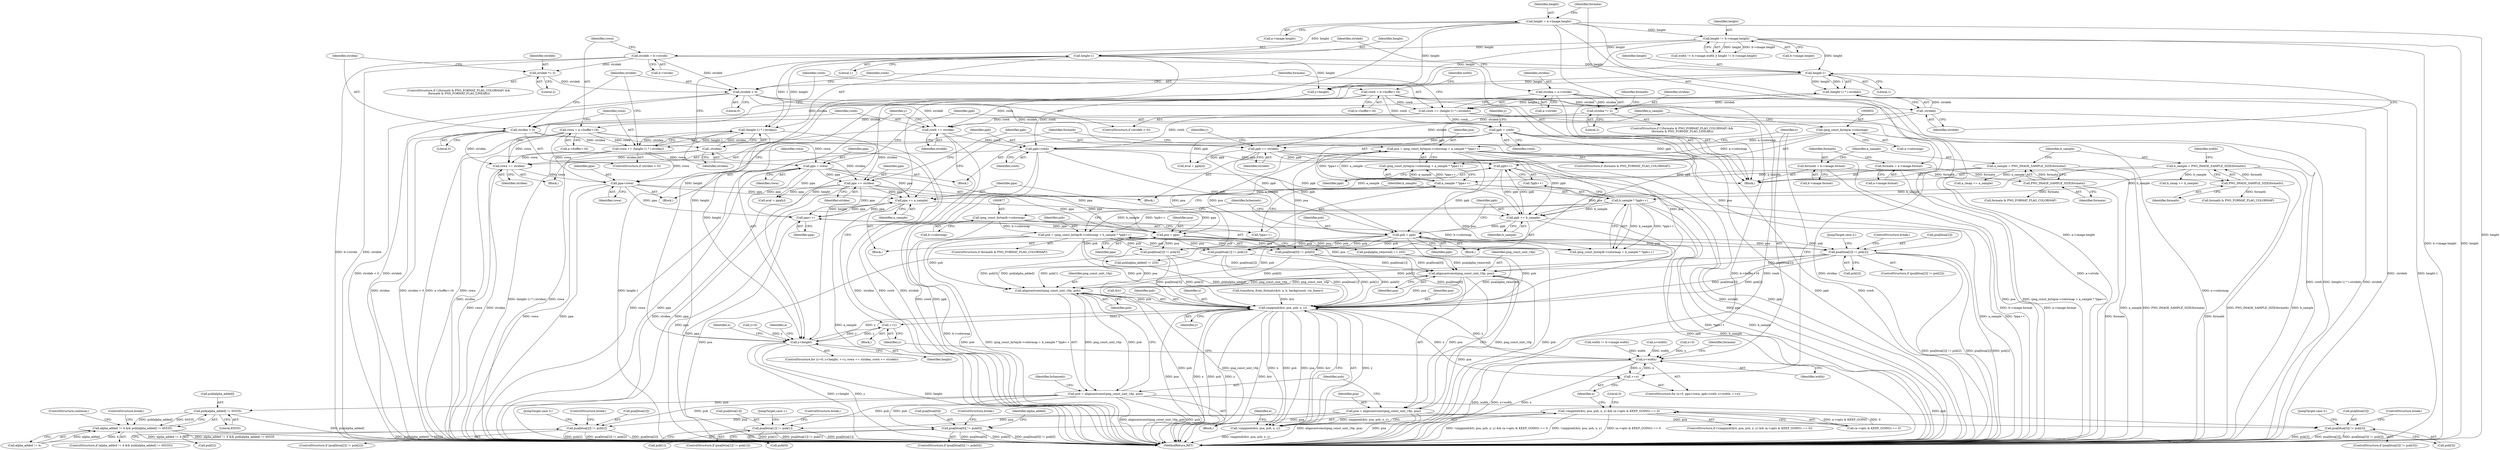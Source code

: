digraph "0_Android_9d4853418ab2f754c2b63e091c29c5529b8b86ca_27@array" {
"1001008" [label="(Call,psa[btoa[2]] != psb[2])"];
"1000848" [label="(Call,psa = (png_const_bytep)a->colormap + a_sample * *ppa++)"];
"1000851" [label="(Call,(png_const_bytep)a->colormap)"];
"1000856" [label="(Call,a_sample * *ppa++)"];
"1000206" [label="(Call,a_sample = PNG_IMAGE_SAMPLE_SIZE(formata))"];
"1000208" [label="(Call,PNG_IMAGE_SAMPLE_SIZE(formata))"];
"1000190" [label="(Call,formata = a->image.format)"];
"1000863" [label="(Call,psa = ppa)"];
"1000859" [label="(Call,ppa++)"];
"1000830" [label="(Call,ppa=rowa)"];
"1000158" [label="(Call,rowa = a->buffer+16)"];
"1000814" [label="(Call,rowa += stridea)"];
"1000279" [label="(Call,stridea < 0)"];
"1000263" [label="(Call,stridea *= 2)"];
"1000146" [label="(Call,stridea = a->stride)"];
"1000288" [label="(Call,-stridea)"];
"1000282" [label="(Call,rowa += (height-1) * (-stridea))"];
"1000284" [label="(Call,(height-1) * (-stridea))"];
"1000285" [label="(Call,height-1)"];
"1000230" [label="(Call,height != b->image.height)"];
"1000182" [label="(Call,height = a->image.height)"];
"1000866" [label="(Call,ppa += a_sample)"];
"1000349" [label="(Call,ppa += stridea)"];
"1000326" [label="(Call,ppa = rowa)"];
"1000873" [label="(Call,psb = (png_const_bytep)b->colormap + b_sample * *ppb++)"];
"1000876" [label="(Call,(png_const_bytep)b->colormap)"];
"1000881" [label="(Call,b_sample * *ppb++)"];
"1000211" [label="(Call,b_sample = PNG_IMAGE_SAMPLE_SIZE(formatb))"];
"1000213" [label="(Call,PNG_IMAGE_SAMPLE_SIZE(formatb))"];
"1000198" [label="(Call,formatb = b->image.format)"];
"1000888" [label="(Call,psb = ppb)"];
"1000833" [label="(Call,ppb=rowb)"];
"1000817" [label="(Call,rowb += strideb)"];
"1000291" [label="(Call,strideb < 0)"];
"1000152" [label="(Call,strideb = b->stride)"];
"1000275" [label="(Call,strideb *= 2)"];
"1000300" [label="(Call,-strideb)"];
"1000166" [label="(Call,rowb = b->buffer+16)"];
"1000294" [label="(Call,rowb += (height-1) * (-strideb))"];
"1000296" [label="(Call,(height-1) * (-strideb))"];
"1000297" [label="(Call,height-1)"];
"1000884" [label="(Call,ppb++)"];
"1000891" [label="(Call,ppb += b_sample)"];
"1000352" [label="(Call,ppb += strideb)"];
"1000329" [label="(Call,ppb = rowb)"];
"1000905" [label="(Call,aligncastconst(png_const_uint_16p, psa))"];
"1000903" [label="(Call,pua = aligncastconst(png_const_uint_16p, psa))"];
"1000919" [label="(Call,pua[btoa[3]] != pub[3])"];
"1000931" [label="(Call,pua[btoa[2]] != pub[2])"];
"1000943" [label="(Call,pua[btoa[1]] != pub[1])"];
"1000955" [label="(Call,pua[btoa[0]] != pub[0])"];
"1000911" [label="(Call,aligncastconst(png_const_uint_16p, psb))"];
"1000909" [label="(Call,pub = aligncastconst(png_const_uint_16p, psb))"];
"1000970" [label="(Call,pub[alpha_added] != 65535)"];
"1000966" [label="(Call,alpha_added != 4 && pub[alpha_added] != 65535)"];
"1001059" [label="(Call,cmppixel(&tr, psa, psb, x, y))"];
"1000811" [label="(Call,++y)"];
"1000807" [label="(Call,y<height)"];
"1000839" [label="(Call,++x)"];
"1000836" [label="(Call,x<width)"];
"1001058" [label="(Call,!cmppixel(&tr, psa, psb, x, y))"];
"1001057" [label="(Call,!cmppixel(&tr, psa, psb, x, y) && (a->opts & KEEP_GOING) == 0)"];
"1000283" [label="(Identifier,rowa)"];
"1000224" [label="(Identifier,width)"];
"1000910" [label="(Identifier,pub)"];
"1000890" [label="(Identifier,ppb)"];
"1000827" [label="(Identifier,x)"];
"1000275" [label="(Call,strideb *= 2)"];
"1001017" [label="(ControlStructure,break;)"];
"1000279" [label="(Call,stridea < 0)"];
"1001058" [label="(Call,!cmppixel(&tr, psa, psb, x, y))"];
"1000858" [label="(Call,*ppa++)"];
"1000277" [label="(Literal,2)"];
"1000967" [label="(Call,alpha_added != 4)"];
"1000810" [label="(Block,)"];
"1000888" [label="(Call,psb = ppb)"];
"1000881" [label="(Call,b_sample * *ppb++)"];
"1000264" [label="(Identifier,stridea)"];
"1000931" [label="(Call,pua[btoa[2]] != pub[2])"];
"1000166" [label="(Call,rowb = b->buffer+16)"];
"1000848" [label="(Call,psa = (png_const_bytep)a->colormap + a_sample * *ppa++)"];
"1000257" [label="(Call,formata & PNG_FORMAT_FLAG_COLORMAP)"];
"1000335" [label="(Identifier,y)"];
"1000970" [label="(Call,pub[alpha_added] != 65535)"];
"1000956" [label="(Call,pua[btoa[0]])"];
"1000804" [label="(Call,y=0)"];
"1000815" [label="(Identifier,rowa)"];
"1001057" [label="(Call,!cmppixel(&tr, psa, psb, x, y) && (a->opts & KEEP_GOING) == 0)"];
"1000183" [label="(Identifier,height)"];
"1001069" [label="(Identifier,a)"];
"1000875" [label="(Call,(png_const_bytep)b->colormap + b_sample * *ppb++)"];
"1000213" [label="(Call,PNG_IMAGE_SAMPLE_SIZE(formatb))"];
"1000301" [label="(Identifier,strideb)"];
"1000974" [label="(Literal,65535)"];
"1001008" [label="(Call,psa[btoa[2]] != psb[2])"];
"1000849" [label="(Identifier,psa)"];
"1000873" [label="(Call,psb = (png_const_bytep)b->colormap + b_sample * *ppb++)"];
"1000918" [label="(ControlStructure,if (pua[btoa[3]] != pub[3]))"];
"1001014" [label="(Call,psb[2])"];
"1000175" [label="(Identifier,width)"];
"1000298" [label="(Identifier,height)"];
"1000889" [label="(Identifier,psb)"];
"1001007" [label="(ControlStructure,if (psa[btoa[2]] != psb[2]))"];
"1000876" [label="(Call,(png_const_bytep)b->colormap)"];
"1000297" [label="(Call,height-1)"];
"1000952" [label="(ControlStructure,break;)"];
"1000961" [label="(Call,pub[0])"];
"1000869" [label="(ControlStructure,if (formatb & PNG_FORMAT_FLAG_COLORMAP))"];
"1000996" [label="(Call,psa[btoa[3]] != psb[3])"];
"1000308" [label="(Block,)"];
"1000901" [label="(Block,)"];
"1000836" [label="(Call,x<width)"];
"1000818" [label="(Identifier,rowb)"];
"1000824" [label="(ControlStructure,for (x=0, ppa=rowa, ppb=rowb; x<width; ++x))"];
"1000222" [label="(Call,width != b->image.width || height != b->image.height)"];
"1000270" [label="(Identifier,formatb)"];
"1000199" [label="(Identifier,formatb)"];
"1000819" [label="(Identifier,strideb)"];
"1000813" [label="(Block,)"];
"1001074" [label="(Literal,0)"];
"1000209" [label="(Identifier,formata)"];
"1000361" [label="(Call,x<width)"];
"1000834" [label="(Identifier,ppb)"];
"1000330" [label="(Identifier,ppb)"];
"1000299" [label="(Literal,1)"];
"1000857" [label="(Identifier,a_sample)"];
"1000878" [label="(Call,b->colormap)"];
"1000906" [label="(Identifier,png_const_uint_16p)"];
"1000893" [label="(Identifier,b_sample)"];
"1000265" [label="(Literal,2)"];
"1000329" [label="(Call,ppb = rowb)"];
"1000168" [label="(Call,b->buffer+16)"];
"1000885" [label="(Identifier,ppb)"];
"1000912" [label="(Identifier,png_const_uint_16p)"];
"1000816" [label="(Identifier,stridea)"];
"1000850" [label="(Call,(png_const_bytep)a->colormap + a_sample * *ppa++)"];
"1000859" [label="(Call,ppa++)"];
"1001066" [label="(Call,(a->opts & KEEP_GOING) == 0)"];
"1000832" [label="(Identifier,rowa)"];
"1000286" [label="(Identifier,height)"];
"1000152" [label="(Call,strideb = b->stride)"];
"1000811" [label="(Call,++y)"];
"1000884" [label="(Call,ppb++)"];
"1000829" [label="(Block,)"];
"1000212" [label="(Identifier,b_sample)"];
"1000230" [label="(Call,height != b->image.height)"];
"1000159" [label="(Identifier,rowa)"];
"1000191" [label="(Identifier,formata)"];
"1000198" [label="(Call,formatb = b->image.format)"];
"1000975" [label="(ControlStructure,break;)"];
"1000943" [label="(Call,pua[btoa[1]] != pub[1])"];
"1001060" [label="(Call,&tr)"];
"1001062" [label="(Identifier,psa)"];
"1000327" [label="(Identifier,ppa)"];
"1000930" [label="(ControlStructure,if (pua[btoa[2]] != pub[2]))"];
"1000909" [label="(Call,pub = aligncastconst(png_const_uint_16p, psb))"];
"1000826" [label="(Call,x=0)"];
"1000341" [label="(Call,y<height)"];
"1000144" [label="(Block,)"];
"1000954" [label="(ControlStructure,if (pua[btoa[0]] != pub[0]))"];
"1000964" [label="(ControlStructure,break;)"];
"1001009" [label="(Call,psa[btoa[2]])"];
"1000937" [label="(Call,pub[2])"];
"1000831" [label="(Identifier,ppa)"];
"1000920" [label="(Call,pua[btoa[3]])"];
"1000284" [label="(Call,(height-1) * (-stridea))"];
"1000326" [label="(Call,ppa = rowa)"];
"1000352" [label="(Call,ppb += strideb)"];
"1000282" [label="(Call,rowa += (height-1) * (-stridea))"];
"1000904" [label="(Identifier,pua)"];
"1000148" [label="(Call,a->stride)"];
"1000866" [label="(Call,ppa += a_sample)"];
"1000153" [label="(Identifier,strideb)"];
"1000883" [label="(Call,*ppb++)"];
"1000350" [label="(Identifier,ppa)"];
"1000287" [label="(Literal,1)"];
"1000300" [label="(Call,-strideb)"];
"1000232" [label="(Call,b->image.height)"];
"1000846" [label="(Identifier,formata)"];
"1001047" [label="(Call,psb[alpha_added] != 255)"];
"1000154" [label="(Call,b->stride)"];
"1000892" [label="(Identifier,ppb)"];
"1000444" [label="(Call,a_cmap += a_sample)"];
"1000907" [label="(Identifier,psa)"];
"1000865" [label="(Identifier,ppa)"];
"1000903" [label="(Call,pua = aligncastconst(png_const_uint_16p, psa))"];
"1000928" [label="(ControlStructure,break;)"];
"1000971" [label="(Call,pub[alpha_added])"];
"1000263" [label="(Call,stridea *= 2)"];
"1000835" [label="(Identifier,rowb)"];
"1000985" [label="(Call,psa[alpha_removed] == 255)"];
"1000190" [label="(Call,formata = a->image.format)"];
"1001063" [label="(Identifier,psb)"];
"1000803" [label="(ControlStructure,for (y=0; y<height; ++y, rowa += stridea, rowb += strideb))"];
"1000254" [label="(ControlStructure,if (!(formata & PNG_FORMAT_FLAG_COLORMAP) &&\n (formata & PNG_FORMAT_FLAG_LINEAR)))"];
"1000864" [label="(Identifier,psa)"];
"1000919" [label="(Call,pua[btoa[3]] != pub[3])"];
"1000285" [label="(Call,height-1)"];
"1000856" [label="(Call,a_sample * *ppa++)"];
"1000291" [label="(Call,strideb < 0)"];
"1000891" [label="(Call,ppb += b_sample)"];
"1000200" [label="(Call,b->image.format)"];
"1000968" [label="(Identifier,alpha_added)"];
"1000860" [label="(Identifier,ppa)"];
"1000184" [label="(Call,a->image.height)"];
"1000887" [label="(Block,)"];
"1000966" [label="(Call,alpha_added != 4 && pub[alpha_added] != 65535)"];
"1000342" [label="(Identifier,y)"];
"1000809" [label="(Identifier,height)"];
"1000942" [label="(ControlStructure,if (pua[btoa[1]] != pub[1]))"];
"1000447" [label="(Call,b_cmap += b_sample)"];
"1000292" [label="(Identifier,strideb)"];
"1000269" [label="(Call,formatb & PNG_FORMAT_FLAG_COLORMAP)"];
"1000266" [label="(ControlStructure,if (!(formatb & PNG_FORMAT_FLAG_COLORMAP) &&\n (formatb & PNG_FORMAT_FLAG_LINEAR)))"];
"1000211" [label="(Call,b_sample = PNG_IMAGE_SAMPLE_SIZE(formatb))"];
"1000882" [label="(Identifier,b_sample)"];
"1000814" [label="(Call,rowa += stridea)"];
"1000844" [label="(ControlStructure,if (formata & PNG_FORMAT_FLAG_COLORMAP))"];
"1000949" [label="(Call,pub[1])"];
"1000374" [label="(Call,aval = ppa[x])"];
"1000830" [label="(Call,ppa=rowa)"];
"1000837" [label="(Identifier,x)"];
"1000867" [label="(Identifier,ppa)"];
"1000808" [label="(Identifier,y)"];
"1000146" [label="(Call,stridea = a->stride)"];
"1000351" [label="(Identifier,stridea)"];
"1000290" [label="(ControlStructure,if (strideb < 0))"];
"1000817" [label="(Call,rowb += strideb)"];
"1000158" [label="(Call,rowa = a->buffer+16)"];
"1000976" [label="(ControlStructure,continue;)"];
"1000349" [label="(Call,ppa += stridea)"];
"1000293" [label="(Literal,0)"];
"1000223" [label="(Call,width != b->image.width)"];
"1000304" [label="(Identifier,formata)"];
"1001128" [label="(MethodReturn,RET)"];
"1000853" [label="(Call,a->colormap)"];
"1000833" [label="(Call,ppb=rowb)"];
"1000147" [label="(Identifier,stridea)"];
"1000940" [label="(ControlStructure,break;)"];
"1001078" [label="(Identifier,a)"];
"1000874" [label="(Identifier,psb)"];
"1001056" [label="(ControlStructure,if (!cmppixel(&tr, psa, psb, x, y) && (a->opts & KEEP_GOING) == 0))"];
"1000207" [label="(Identifier,a_sample)"];
"1000276" [label="(Identifier,strideb)"];
"1000294" [label="(Call,rowb += (height-1) * (-strideb))"];
"1000288" [label="(Call,-stridea)"];
"1000192" [label="(Call,a->image.format)"];
"1000289" [label="(Identifier,stridea)"];
"1000280" [label="(Identifier,stridea)"];
"1000348" [label="(Block,)"];
"1000932" [label="(Call,pua[btoa[2]])"];
"1001064" [label="(Identifier,x)"];
"1000863" [label="(Call,psa = ppa)"];
"1000368" [label="(Call,bval = ppb[x])"];
"1000925" [label="(Call,pub[3])"];
"1000295" [label="(Identifier,rowb)"];
"1000905" [label="(Call,aligncastconst(png_const_uint_16p, psa))"];
"1000296" [label="(Call,(height-1) * (-strideb))"];
"1000941" [label="(JumpTarget,case 2:)"];
"1000840" [label="(Identifier,x)"];
"1000807" [label="(Call,y<height)"];
"1000929" [label="(JumpTarget,case 3:)"];
"1000247" [label="(Call,transform_from_formats(&tr, a, b, background, via_linear))"];
"1000354" [label="(Identifier,strideb)"];
"1000851" [label="(Call,(png_const_bytep)a->colormap)"];
"1000862" [label="(Block,)"];
"1000182" [label="(Call,height = a->image.height)"];
"1000911" [label="(Call,aligncastconst(png_const_uint_16p, psb))"];
"1000839" [label="(Call,++x)"];
"1000868" [label="(Identifier,a_sample)"];
"1000871" [label="(Identifier,formatb)"];
"1000214" [label="(Identifier,formatb)"];
"1001065" [label="(Identifier,y)"];
"1001018" [label="(JumpTarget,case 2:)"];
"1001059" [label="(Call,cmppixel(&tr, psa, psb, x, y))"];
"1000281" [label="(Literal,0)"];
"1000955" [label="(Call,pua[btoa[0]] != pub[0])"];
"1000944" [label="(Call,pua[btoa[1]])"];
"1000328" [label="(Identifier,rowa)"];
"1000812" [label="(Identifier,y)"];
"1000231" [label="(Identifier,height)"];
"1000915" [label="(Identifier,bchannels)"];
"1000206" [label="(Call,a_sample = PNG_IMAGE_SAMPLE_SIZE(formata))"];
"1000331" [label="(Identifier,rowb)"];
"1001020" [label="(Call,psa[btoa[1]] != psb[1])"];
"1000913" [label="(Identifier,psb)"];
"1000965" [label="(ControlStructure,if (alpha_added != 4 && pub[alpha_added] != 65535))"];
"1000208" [label="(Call,PNG_IMAGE_SAMPLE_SIZE(formata))"];
"1000838" [label="(Identifier,width)"];
"1000278" [label="(ControlStructure,if (stridea < 0))"];
"1000160" [label="(Call,a->buffer+16)"];
"1000353" [label="(Identifier,ppb)"];
"1001032" [label="(Call,psa[btoa[0]] != psb[0])"];
"1000167" [label="(Identifier,rowb)"];
"1000895" [label="(Identifier,bchannels)"];
"1000953" [label="(JumpTarget,case 1:)"];
"1001008" -> "1001007"  [label="AST: "];
"1001008" -> "1001014"  [label="CFG: "];
"1001009" -> "1001008"  [label="AST: "];
"1001014" -> "1001008"  [label="AST: "];
"1001017" -> "1001008"  [label="CFG: "];
"1001018" -> "1001008"  [label="CFG: "];
"1001008" -> "1001128"  [label="DDG: psa[btoa[2]] != psb[2]"];
"1001008" -> "1001128"  [label="DDG: psa[btoa[2]]"];
"1001008" -> "1001128"  [label="DDG: psb[2]"];
"1001008" -> "1000905"  [label="DDG: psa[btoa[2]]"];
"1001008" -> "1000911"  [label="DDG: psb[2]"];
"1000848" -> "1001008"  [label="DDG: psa"];
"1000863" -> "1001008"  [label="DDG: psa"];
"1000873" -> "1001008"  [label="DDG: psb"];
"1000888" -> "1001008"  [label="DDG: psb"];
"1001008" -> "1001059"  [label="DDG: psa[btoa[2]]"];
"1001008" -> "1001059"  [label="DDG: psb[2]"];
"1000848" -> "1000844"  [label="AST: "];
"1000848" -> "1000850"  [label="CFG: "];
"1000849" -> "1000848"  [label="AST: "];
"1000850" -> "1000848"  [label="AST: "];
"1000871" -> "1000848"  [label="CFG: "];
"1000848" -> "1001128"  [label="DDG: psa"];
"1000848" -> "1001128"  [label="DDG: (png_const_bytep)a->colormap + a_sample * *ppa++"];
"1000851" -> "1000848"  [label="DDG: a->colormap"];
"1000856" -> "1000848"  [label="DDG: a_sample"];
"1000856" -> "1000848"  [label="DDG: *ppa++"];
"1000848" -> "1000905"  [label="DDG: psa"];
"1000848" -> "1000985"  [label="DDG: psa"];
"1000848" -> "1000996"  [label="DDG: psa"];
"1000848" -> "1001020"  [label="DDG: psa"];
"1000848" -> "1001032"  [label="DDG: psa"];
"1000848" -> "1001059"  [label="DDG: psa"];
"1000851" -> "1000850"  [label="AST: "];
"1000851" -> "1000853"  [label="CFG: "];
"1000852" -> "1000851"  [label="AST: "];
"1000853" -> "1000851"  [label="AST: "];
"1000857" -> "1000851"  [label="CFG: "];
"1000851" -> "1001128"  [label="DDG: a->colormap"];
"1000851" -> "1000850"  [label="DDG: a->colormap"];
"1000856" -> "1000850"  [label="AST: "];
"1000856" -> "1000858"  [label="CFG: "];
"1000857" -> "1000856"  [label="AST: "];
"1000858" -> "1000856"  [label="AST: "];
"1000850" -> "1000856"  [label="CFG: "];
"1000856" -> "1001128"  [label="DDG: *ppa++"];
"1000856" -> "1001128"  [label="DDG: a_sample"];
"1000856" -> "1000850"  [label="DDG: a_sample"];
"1000856" -> "1000850"  [label="DDG: *ppa++"];
"1000206" -> "1000856"  [label="DDG: a_sample"];
"1000856" -> "1000866"  [label="DDG: a_sample"];
"1000206" -> "1000144"  [label="AST: "];
"1000206" -> "1000208"  [label="CFG: "];
"1000207" -> "1000206"  [label="AST: "];
"1000208" -> "1000206"  [label="AST: "];
"1000212" -> "1000206"  [label="CFG: "];
"1000206" -> "1001128"  [label="DDG: PNG_IMAGE_SAMPLE_SIZE(formata)"];
"1000206" -> "1001128"  [label="DDG: a_sample"];
"1000208" -> "1000206"  [label="DDG: formata"];
"1000206" -> "1000444"  [label="DDG: a_sample"];
"1000206" -> "1000866"  [label="DDG: a_sample"];
"1000208" -> "1000209"  [label="CFG: "];
"1000209" -> "1000208"  [label="AST: "];
"1000208" -> "1001128"  [label="DDG: formata"];
"1000190" -> "1000208"  [label="DDG: formata"];
"1000208" -> "1000257"  [label="DDG: formata"];
"1000190" -> "1000144"  [label="AST: "];
"1000190" -> "1000192"  [label="CFG: "];
"1000191" -> "1000190"  [label="AST: "];
"1000192" -> "1000190"  [label="AST: "];
"1000199" -> "1000190"  [label="CFG: "];
"1000190" -> "1001128"  [label="DDG: a->image.format"];
"1000863" -> "1000862"  [label="AST: "];
"1000863" -> "1000865"  [label="CFG: "];
"1000864" -> "1000863"  [label="AST: "];
"1000865" -> "1000863"  [label="AST: "];
"1000867" -> "1000863"  [label="CFG: "];
"1000863" -> "1001128"  [label="DDG: psa"];
"1000859" -> "1000863"  [label="DDG: ppa"];
"1000830" -> "1000863"  [label="DDG: ppa"];
"1000866" -> "1000863"  [label="DDG: ppa"];
"1000349" -> "1000863"  [label="DDG: ppa"];
"1000326" -> "1000863"  [label="DDG: ppa"];
"1000863" -> "1000905"  [label="DDG: psa"];
"1000863" -> "1000985"  [label="DDG: psa"];
"1000863" -> "1000996"  [label="DDG: psa"];
"1000863" -> "1001020"  [label="DDG: psa"];
"1000863" -> "1001032"  [label="DDG: psa"];
"1000863" -> "1001059"  [label="DDG: psa"];
"1000859" -> "1000858"  [label="AST: "];
"1000859" -> "1000860"  [label="CFG: "];
"1000860" -> "1000859"  [label="AST: "];
"1000858" -> "1000859"  [label="CFG: "];
"1000859" -> "1001128"  [label="DDG: ppa"];
"1000830" -> "1000859"  [label="DDG: ppa"];
"1000866" -> "1000859"  [label="DDG: ppa"];
"1000349" -> "1000859"  [label="DDG: ppa"];
"1000326" -> "1000859"  [label="DDG: ppa"];
"1000859" -> "1000866"  [label="DDG: ppa"];
"1000830" -> "1000829"  [label="AST: "];
"1000830" -> "1000832"  [label="CFG: "];
"1000831" -> "1000830"  [label="AST: "];
"1000832" -> "1000830"  [label="AST: "];
"1000834" -> "1000830"  [label="CFG: "];
"1000830" -> "1001128"  [label="DDG: rowa"];
"1000830" -> "1001128"  [label="DDG: ppa"];
"1000158" -> "1000830"  [label="DDG: rowa"];
"1000814" -> "1000830"  [label="DDG: rowa"];
"1000282" -> "1000830"  [label="DDG: rowa"];
"1000830" -> "1000866"  [label="DDG: ppa"];
"1000158" -> "1000144"  [label="AST: "];
"1000158" -> "1000160"  [label="CFG: "];
"1000159" -> "1000158"  [label="AST: "];
"1000160" -> "1000158"  [label="AST: "];
"1000167" -> "1000158"  [label="CFG: "];
"1000158" -> "1001128"  [label="DDG: rowa"];
"1000158" -> "1001128"  [label="DDG: a->buffer+16"];
"1000158" -> "1000282"  [label="DDG: rowa"];
"1000158" -> "1000326"  [label="DDG: rowa"];
"1000158" -> "1000814"  [label="DDG: rowa"];
"1000814" -> "1000813"  [label="AST: "];
"1000814" -> "1000816"  [label="CFG: "];
"1000815" -> "1000814"  [label="AST: "];
"1000816" -> "1000814"  [label="AST: "];
"1000818" -> "1000814"  [label="CFG: "];
"1000814" -> "1001128"  [label="DDG: stridea"];
"1000814" -> "1001128"  [label="DDG: rowa"];
"1000279" -> "1000814"  [label="DDG: stridea"];
"1000288" -> "1000814"  [label="DDG: stridea"];
"1000282" -> "1000814"  [label="DDG: rowa"];
"1000279" -> "1000278"  [label="AST: "];
"1000279" -> "1000281"  [label="CFG: "];
"1000280" -> "1000279"  [label="AST: "];
"1000281" -> "1000279"  [label="AST: "];
"1000283" -> "1000279"  [label="CFG: "];
"1000292" -> "1000279"  [label="CFG: "];
"1000279" -> "1001128"  [label="DDG: stridea"];
"1000279" -> "1001128"  [label="DDG: stridea < 0"];
"1000263" -> "1000279"  [label="DDG: stridea"];
"1000146" -> "1000279"  [label="DDG: stridea"];
"1000279" -> "1000288"  [label="DDG: stridea"];
"1000279" -> "1000349"  [label="DDG: stridea"];
"1000263" -> "1000254"  [label="AST: "];
"1000263" -> "1000265"  [label="CFG: "];
"1000264" -> "1000263"  [label="AST: "];
"1000265" -> "1000263"  [label="AST: "];
"1000270" -> "1000263"  [label="CFG: "];
"1000146" -> "1000263"  [label="DDG: stridea"];
"1000146" -> "1000144"  [label="AST: "];
"1000146" -> "1000148"  [label="CFG: "];
"1000147" -> "1000146"  [label="AST: "];
"1000148" -> "1000146"  [label="AST: "];
"1000153" -> "1000146"  [label="CFG: "];
"1000146" -> "1001128"  [label="DDG: a->stride"];
"1000146" -> "1001128"  [label="DDG: stridea"];
"1000288" -> "1000284"  [label="AST: "];
"1000288" -> "1000289"  [label="CFG: "];
"1000289" -> "1000288"  [label="AST: "];
"1000284" -> "1000288"  [label="CFG: "];
"1000288" -> "1001128"  [label="DDG: stridea"];
"1000288" -> "1000284"  [label="DDG: stridea"];
"1000288" -> "1000349"  [label="DDG: stridea"];
"1000282" -> "1000278"  [label="AST: "];
"1000282" -> "1000284"  [label="CFG: "];
"1000283" -> "1000282"  [label="AST: "];
"1000284" -> "1000282"  [label="AST: "];
"1000292" -> "1000282"  [label="CFG: "];
"1000282" -> "1001128"  [label="DDG: (height-1) * (-stridea)"];
"1000282" -> "1001128"  [label="DDG: rowa"];
"1000284" -> "1000282"  [label="DDG: height-1"];
"1000284" -> "1000282"  [label="DDG: -stridea"];
"1000282" -> "1000326"  [label="DDG: rowa"];
"1000285" -> "1000284"  [label="AST: "];
"1000284" -> "1001128"  [label="DDG: height-1"];
"1000284" -> "1001128"  [label="DDG: -stridea"];
"1000285" -> "1000284"  [label="DDG: height"];
"1000285" -> "1000284"  [label="DDG: 1"];
"1000285" -> "1000287"  [label="CFG: "];
"1000286" -> "1000285"  [label="AST: "];
"1000287" -> "1000285"  [label="AST: "];
"1000289" -> "1000285"  [label="CFG: "];
"1000230" -> "1000285"  [label="DDG: height"];
"1000182" -> "1000285"  [label="DDG: height"];
"1000285" -> "1000297"  [label="DDG: height"];
"1000285" -> "1000341"  [label="DDG: height"];
"1000285" -> "1000807"  [label="DDG: height"];
"1000230" -> "1000222"  [label="AST: "];
"1000230" -> "1000232"  [label="CFG: "];
"1000231" -> "1000230"  [label="AST: "];
"1000232" -> "1000230"  [label="AST: "];
"1000222" -> "1000230"  [label="CFG: "];
"1000230" -> "1001128"  [label="DDG: height"];
"1000230" -> "1001128"  [label="DDG: b->image.height"];
"1000230" -> "1000222"  [label="DDG: height"];
"1000230" -> "1000222"  [label="DDG: b->image.height"];
"1000182" -> "1000230"  [label="DDG: height"];
"1000230" -> "1000297"  [label="DDG: height"];
"1000230" -> "1000341"  [label="DDG: height"];
"1000230" -> "1000807"  [label="DDG: height"];
"1000182" -> "1000144"  [label="AST: "];
"1000182" -> "1000184"  [label="CFG: "];
"1000183" -> "1000182"  [label="AST: "];
"1000184" -> "1000182"  [label="AST: "];
"1000191" -> "1000182"  [label="CFG: "];
"1000182" -> "1001128"  [label="DDG: a->image.height"];
"1000182" -> "1001128"  [label="DDG: height"];
"1000182" -> "1000297"  [label="DDG: height"];
"1000182" -> "1000341"  [label="DDG: height"];
"1000182" -> "1000807"  [label="DDG: height"];
"1000866" -> "1000862"  [label="AST: "];
"1000866" -> "1000868"  [label="CFG: "];
"1000867" -> "1000866"  [label="AST: "];
"1000868" -> "1000866"  [label="AST: "];
"1000871" -> "1000866"  [label="CFG: "];
"1000866" -> "1001128"  [label="DDG: ppa"];
"1000866" -> "1001128"  [label="DDG: a_sample"];
"1000349" -> "1000866"  [label="DDG: ppa"];
"1000326" -> "1000866"  [label="DDG: ppa"];
"1000349" -> "1000348"  [label="AST: "];
"1000349" -> "1000351"  [label="CFG: "];
"1000350" -> "1000349"  [label="AST: "];
"1000351" -> "1000349"  [label="AST: "];
"1000353" -> "1000349"  [label="CFG: "];
"1000349" -> "1001128"  [label="DDG: stridea"];
"1000349" -> "1001128"  [label="DDG: ppa"];
"1000326" -> "1000349"  [label="DDG: ppa"];
"1000349" -> "1000374"  [label="DDG: ppa"];
"1000326" -> "1000308"  [label="AST: "];
"1000326" -> "1000328"  [label="CFG: "];
"1000327" -> "1000326"  [label="AST: "];
"1000328" -> "1000326"  [label="AST: "];
"1000330" -> "1000326"  [label="CFG: "];
"1000326" -> "1001128"  [label="DDG: rowa"];
"1000326" -> "1001128"  [label="DDG: ppa"];
"1000326" -> "1000374"  [label="DDG: ppa"];
"1000873" -> "1000869"  [label="AST: "];
"1000873" -> "1000875"  [label="CFG: "];
"1000874" -> "1000873"  [label="AST: "];
"1000875" -> "1000873"  [label="AST: "];
"1000895" -> "1000873"  [label="CFG: "];
"1000873" -> "1001128"  [label="DDG: psb"];
"1000873" -> "1001128"  [label="DDG: (png_const_bytep)b->colormap + b_sample * *ppb++"];
"1000876" -> "1000873"  [label="DDG: b->colormap"];
"1000881" -> "1000873"  [label="DDG: b_sample"];
"1000881" -> "1000873"  [label="DDG: *ppb++"];
"1000873" -> "1000911"  [label="DDG: psb"];
"1000873" -> "1000996"  [label="DDG: psb"];
"1000873" -> "1001020"  [label="DDG: psb"];
"1000873" -> "1001032"  [label="DDG: psb"];
"1000873" -> "1001047"  [label="DDG: psb"];
"1000873" -> "1001059"  [label="DDG: psb"];
"1000876" -> "1000875"  [label="AST: "];
"1000876" -> "1000878"  [label="CFG: "];
"1000877" -> "1000876"  [label="AST: "];
"1000878" -> "1000876"  [label="AST: "];
"1000882" -> "1000876"  [label="CFG: "];
"1000876" -> "1001128"  [label="DDG: b->colormap"];
"1000876" -> "1000875"  [label="DDG: b->colormap"];
"1000881" -> "1000875"  [label="AST: "];
"1000881" -> "1000883"  [label="CFG: "];
"1000882" -> "1000881"  [label="AST: "];
"1000883" -> "1000881"  [label="AST: "];
"1000875" -> "1000881"  [label="CFG: "];
"1000881" -> "1001128"  [label="DDG: *ppb++"];
"1000881" -> "1001128"  [label="DDG: b_sample"];
"1000881" -> "1000875"  [label="DDG: b_sample"];
"1000881" -> "1000875"  [label="DDG: *ppb++"];
"1000211" -> "1000881"  [label="DDG: b_sample"];
"1000881" -> "1000891"  [label="DDG: b_sample"];
"1000211" -> "1000144"  [label="AST: "];
"1000211" -> "1000213"  [label="CFG: "];
"1000212" -> "1000211"  [label="AST: "];
"1000213" -> "1000211"  [label="AST: "];
"1000224" -> "1000211"  [label="CFG: "];
"1000211" -> "1001128"  [label="DDG: b_sample"];
"1000211" -> "1001128"  [label="DDG: PNG_IMAGE_SAMPLE_SIZE(formatb)"];
"1000213" -> "1000211"  [label="DDG: formatb"];
"1000211" -> "1000447"  [label="DDG: b_sample"];
"1000211" -> "1000891"  [label="DDG: b_sample"];
"1000213" -> "1000214"  [label="CFG: "];
"1000214" -> "1000213"  [label="AST: "];
"1000213" -> "1001128"  [label="DDG: formatb"];
"1000198" -> "1000213"  [label="DDG: formatb"];
"1000213" -> "1000269"  [label="DDG: formatb"];
"1000198" -> "1000144"  [label="AST: "];
"1000198" -> "1000200"  [label="CFG: "];
"1000199" -> "1000198"  [label="AST: "];
"1000200" -> "1000198"  [label="AST: "];
"1000207" -> "1000198"  [label="CFG: "];
"1000198" -> "1001128"  [label="DDG: b->image.format"];
"1000888" -> "1000887"  [label="AST: "];
"1000888" -> "1000890"  [label="CFG: "];
"1000889" -> "1000888"  [label="AST: "];
"1000890" -> "1000888"  [label="AST: "];
"1000892" -> "1000888"  [label="CFG: "];
"1000888" -> "1001128"  [label="DDG: psb"];
"1000833" -> "1000888"  [label="DDG: ppb"];
"1000884" -> "1000888"  [label="DDG: ppb"];
"1000891" -> "1000888"  [label="DDG: ppb"];
"1000352" -> "1000888"  [label="DDG: ppb"];
"1000329" -> "1000888"  [label="DDG: ppb"];
"1000888" -> "1000911"  [label="DDG: psb"];
"1000888" -> "1000996"  [label="DDG: psb"];
"1000888" -> "1001020"  [label="DDG: psb"];
"1000888" -> "1001032"  [label="DDG: psb"];
"1000888" -> "1001047"  [label="DDG: psb"];
"1000888" -> "1001059"  [label="DDG: psb"];
"1000833" -> "1000829"  [label="AST: "];
"1000833" -> "1000835"  [label="CFG: "];
"1000834" -> "1000833"  [label="AST: "];
"1000835" -> "1000833"  [label="AST: "];
"1000837" -> "1000833"  [label="CFG: "];
"1000833" -> "1001128"  [label="DDG: ppb"];
"1000833" -> "1001128"  [label="DDG: rowb"];
"1000817" -> "1000833"  [label="DDG: rowb"];
"1000166" -> "1000833"  [label="DDG: rowb"];
"1000294" -> "1000833"  [label="DDG: rowb"];
"1000833" -> "1000884"  [label="DDG: ppb"];
"1000833" -> "1000891"  [label="DDG: ppb"];
"1000817" -> "1000813"  [label="AST: "];
"1000817" -> "1000819"  [label="CFG: "];
"1000818" -> "1000817"  [label="AST: "];
"1000819" -> "1000817"  [label="AST: "];
"1000808" -> "1000817"  [label="CFG: "];
"1000817" -> "1001128"  [label="DDG: rowb"];
"1000817" -> "1001128"  [label="DDG: strideb"];
"1000291" -> "1000817"  [label="DDG: strideb"];
"1000300" -> "1000817"  [label="DDG: strideb"];
"1000166" -> "1000817"  [label="DDG: rowb"];
"1000294" -> "1000817"  [label="DDG: rowb"];
"1000291" -> "1000290"  [label="AST: "];
"1000291" -> "1000293"  [label="CFG: "];
"1000292" -> "1000291"  [label="AST: "];
"1000293" -> "1000291"  [label="AST: "];
"1000295" -> "1000291"  [label="CFG: "];
"1000304" -> "1000291"  [label="CFG: "];
"1000291" -> "1001128"  [label="DDG: strideb < 0"];
"1000291" -> "1001128"  [label="DDG: strideb"];
"1000152" -> "1000291"  [label="DDG: strideb"];
"1000275" -> "1000291"  [label="DDG: strideb"];
"1000291" -> "1000300"  [label="DDG: strideb"];
"1000291" -> "1000352"  [label="DDG: strideb"];
"1000152" -> "1000144"  [label="AST: "];
"1000152" -> "1000154"  [label="CFG: "];
"1000153" -> "1000152"  [label="AST: "];
"1000154" -> "1000152"  [label="AST: "];
"1000159" -> "1000152"  [label="CFG: "];
"1000152" -> "1001128"  [label="DDG: strideb"];
"1000152" -> "1001128"  [label="DDG: b->stride"];
"1000152" -> "1000275"  [label="DDG: strideb"];
"1000275" -> "1000266"  [label="AST: "];
"1000275" -> "1000277"  [label="CFG: "];
"1000276" -> "1000275"  [label="AST: "];
"1000277" -> "1000275"  [label="AST: "];
"1000280" -> "1000275"  [label="CFG: "];
"1000300" -> "1000296"  [label="AST: "];
"1000300" -> "1000301"  [label="CFG: "];
"1000301" -> "1000300"  [label="AST: "];
"1000296" -> "1000300"  [label="CFG: "];
"1000300" -> "1001128"  [label="DDG: strideb"];
"1000300" -> "1000296"  [label="DDG: strideb"];
"1000300" -> "1000352"  [label="DDG: strideb"];
"1000166" -> "1000144"  [label="AST: "];
"1000166" -> "1000168"  [label="CFG: "];
"1000167" -> "1000166"  [label="AST: "];
"1000168" -> "1000166"  [label="AST: "];
"1000175" -> "1000166"  [label="CFG: "];
"1000166" -> "1001128"  [label="DDG: b->buffer+16"];
"1000166" -> "1001128"  [label="DDG: rowb"];
"1000166" -> "1000294"  [label="DDG: rowb"];
"1000166" -> "1000329"  [label="DDG: rowb"];
"1000294" -> "1000290"  [label="AST: "];
"1000294" -> "1000296"  [label="CFG: "];
"1000295" -> "1000294"  [label="AST: "];
"1000296" -> "1000294"  [label="AST: "];
"1000304" -> "1000294"  [label="CFG: "];
"1000294" -> "1001128"  [label="DDG: (height-1) * (-strideb)"];
"1000294" -> "1001128"  [label="DDG: rowb"];
"1000296" -> "1000294"  [label="DDG: height-1"];
"1000296" -> "1000294"  [label="DDG: -strideb"];
"1000294" -> "1000329"  [label="DDG: rowb"];
"1000297" -> "1000296"  [label="AST: "];
"1000296" -> "1001128"  [label="DDG: -strideb"];
"1000296" -> "1001128"  [label="DDG: height-1"];
"1000297" -> "1000296"  [label="DDG: height"];
"1000297" -> "1000296"  [label="DDG: 1"];
"1000297" -> "1000299"  [label="CFG: "];
"1000298" -> "1000297"  [label="AST: "];
"1000299" -> "1000297"  [label="AST: "];
"1000301" -> "1000297"  [label="CFG: "];
"1000297" -> "1000341"  [label="DDG: height"];
"1000297" -> "1000807"  [label="DDG: height"];
"1000884" -> "1000883"  [label="AST: "];
"1000884" -> "1000885"  [label="CFG: "];
"1000885" -> "1000884"  [label="AST: "];
"1000883" -> "1000884"  [label="CFG: "];
"1000884" -> "1001128"  [label="DDG: ppb"];
"1000891" -> "1000884"  [label="DDG: ppb"];
"1000352" -> "1000884"  [label="DDG: ppb"];
"1000329" -> "1000884"  [label="DDG: ppb"];
"1000884" -> "1000891"  [label="DDG: ppb"];
"1000891" -> "1000887"  [label="AST: "];
"1000891" -> "1000893"  [label="CFG: "];
"1000892" -> "1000891"  [label="AST: "];
"1000893" -> "1000891"  [label="AST: "];
"1000895" -> "1000891"  [label="CFG: "];
"1000891" -> "1001128"  [label="DDG: b_sample"];
"1000891" -> "1001128"  [label="DDG: ppb"];
"1000352" -> "1000891"  [label="DDG: ppb"];
"1000329" -> "1000891"  [label="DDG: ppb"];
"1000352" -> "1000348"  [label="AST: "];
"1000352" -> "1000354"  [label="CFG: "];
"1000353" -> "1000352"  [label="AST: "];
"1000354" -> "1000352"  [label="AST: "];
"1000342" -> "1000352"  [label="CFG: "];
"1000352" -> "1001128"  [label="DDG: ppb"];
"1000352" -> "1001128"  [label="DDG: strideb"];
"1000329" -> "1000352"  [label="DDG: ppb"];
"1000352" -> "1000368"  [label="DDG: ppb"];
"1000329" -> "1000308"  [label="AST: "];
"1000329" -> "1000331"  [label="CFG: "];
"1000330" -> "1000329"  [label="AST: "];
"1000331" -> "1000329"  [label="AST: "];
"1000335" -> "1000329"  [label="CFG: "];
"1000329" -> "1001128"  [label="DDG: rowb"];
"1000329" -> "1001128"  [label="DDG: ppb"];
"1000329" -> "1000368"  [label="DDG: ppb"];
"1000905" -> "1000903"  [label="AST: "];
"1000905" -> "1000907"  [label="CFG: "];
"1000906" -> "1000905"  [label="AST: "];
"1000907" -> "1000905"  [label="AST: "];
"1000903" -> "1000905"  [label="CFG: "];
"1000905" -> "1001128"  [label="DDG: psa"];
"1000905" -> "1000903"  [label="DDG: png_const_uint_16p"];
"1000905" -> "1000903"  [label="DDG: psa"];
"1000911" -> "1000905"  [label="DDG: png_const_uint_16p"];
"1001020" -> "1000905"  [label="DDG: psa[btoa[1]]"];
"1001032" -> "1000905"  [label="DDG: psa[btoa[0]]"];
"1000985" -> "1000905"  [label="DDG: psa[alpha_removed]"];
"1000996" -> "1000905"  [label="DDG: psa[btoa[3]]"];
"1000905" -> "1000911"  [label="DDG: png_const_uint_16p"];
"1000905" -> "1001059"  [label="DDG: psa"];
"1000903" -> "1000901"  [label="AST: "];
"1000904" -> "1000903"  [label="AST: "];
"1000910" -> "1000903"  [label="CFG: "];
"1000903" -> "1001128"  [label="DDG: pua"];
"1000903" -> "1001128"  [label="DDG: aligncastconst(png_const_uint_16p, psa)"];
"1000903" -> "1000919"  [label="DDG: pua"];
"1000903" -> "1000931"  [label="DDG: pua"];
"1000903" -> "1000943"  [label="DDG: pua"];
"1000903" -> "1000955"  [label="DDG: pua"];
"1000919" -> "1000918"  [label="AST: "];
"1000919" -> "1000925"  [label="CFG: "];
"1000920" -> "1000919"  [label="AST: "];
"1000925" -> "1000919"  [label="AST: "];
"1000928" -> "1000919"  [label="CFG: "];
"1000929" -> "1000919"  [label="CFG: "];
"1000919" -> "1001128"  [label="DDG: pua[btoa[3]]"];
"1000919" -> "1001128"  [label="DDG: pua[btoa[3]] != pub[3]"];
"1000919" -> "1001128"  [label="DDG: pub[3]"];
"1000909" -> "1000919"  [label="DDG: pub"];
"1000931" -> "1000930"  [label="AST: "];
"1000931" -> "1000937"  [label="CFG: "];
"1000932" -> "1000931"  [label="AST: "];
"1000937" -> "1000931"  [label="AST: "];
"1000940" -> "1000931"  [label="CFG: "];
"1000941" -> "1000931"  [label="CFG: "];
"1000931" -> "1001128"  [label="DDG: pub[2]"];
"1000931" -> "1001128"  [label="DDG: pua[btoa[2]]"];
"1000931" -> "1001128"  [label="DDG: pua[btoa[2]] != pub[2]"];
"1000909" -> "1000931"  [label="DDG: pub"];
"1000943" -> "1000942"  [label="AST: "];
"1000943" -> "1000949"  [label="CFG: "];
"1000944" -> "1000943"  [label="AST: "];
"1000949" -> "1000943"  [label="AST: "];
"1000952" -> "1000943"  [label="CFG: "];
"1000953" -> "1000943"  [label="CFG: "];
"1000943" -> "1001128"  [label="DDG: pua[btoa[1]] != pub[1]"];
"1000943" -> "1001128"  [label="DDG: pua[btoa[1]]"];
"1000943" -> "1001128"  [label="DDG: pub[1]"];
"1000909" -> "1000943"  [label="DDG: pub"];
"1000955" -> "1000954"  [label="AST: "];
"1000955" -> "1000961"  [label="CFG: "];
"1000956" -> "1000955"  [label="AST: "];
"1000961" -> "1000955"  [label="AST: "];
"1000964" -> "1000955"  [label="CFG: "];
"1000968" -> "1000955"  [label="CFG: "];
"1000955" -> "1001128"  [label="DDG: pub[0]"];
"1000955" -> "1001128"  [label="DDG: pua[btoa[0]] != pub[0]"];
"1000955" -> "1001128"  [label="DDG: pua[btoa[0]]"];
"1000909" -> "1000955"  [label="DDG: pub"];
"1000911" -> "1000909"  [label="AST: "];
"1000911" -> "1000913"  [label="CFG: "];
"1000912" -> "1000911"  [label="AST: "];
"1000913" -> "1000911"  [label="AST: "];
"1000909" -> "1000911"  [label="CFG: "];
"1000911" -> "1001128"  [label="DDG: png_const_uint_16p"];
"1000911" -> "1001128"  [label="DDG: psb"];
"1000911" -> "1000909"  [label="DDG: png_const_uint_16p"];
"1000911" -> "1000909"  [label="DDG: psb"];
"1001020" -> "1000911"  [label="DDG: psb[1]"];
"1001032" -> "1000911"  [label="DDG: psb[0]"];
"1001047" -> "1000911"  [label="DDG: psb[alpha_added]"];
"1000996" -> "1000911"  [label="DDG: psb[3]"];
"1000911" -> "1001059"  [label="DDG: psb"];
"1000909" -> "1000901"  [label="AST: "];
"1000910" -> "1000909"  [label="AST: "];
"1000915" -> "1000909"  [label="CFG: "];
"1000909" -> "1001128"  [label="DDG: aligncastconst(png_const_uint_16p, psb)"];
"1000909" -> "1001128"  [label="DDG: pub"];
"1000909" -> "1000970"  [label="DDG: pub"];
"1000970" -> "1000966"  [label="AST: "];
"1000970" -> "1000974"  [label="CFG: "];
"1000971" -> "1000970"  [label="AST: "];
"1000974" -> "1000970"  [label="AST: "];
"1000966" -> "1000970"  [label="CFG: "];
"1000970" -> "1001128"  [label="DDG: pub[alpha_added]"];
"1000970" -> "1000966"  [label="DDG: pub[alpha_added]"];
"1000970" -> "1000966"  [label="DDG: 65535"];
"1000966" -> "1000965"  [label="AST: "];
"1000966" -> "1000967"  [label="CFG: "];
"1000967" -> "1000966"  [label="AST: "];
"1000975" -> "1000966"  [label="CFG: "];
"1000976" -> "1000966"  [label="CFG: "];
"1000966" -> "1001128"  [label="DDG: alpha_added != 4"];
"1000966" -> "1001128"  [label="DDG: alpha_added != 4 && pub[alpha_added] != 65535"];
"1000966" -> "1001128"  [label="DDG: pub[alpha_added] != 65535"];
"1000967" -> "1000966"  [label="DDG: alpha_added"];
"1000967" -> "1000966"  [label="DDG: 4"];
"1001059" -> "1001058"  [label="AST: "];
"1001059" -> "1001065"  [label="CFG: "];
"1001060" -> "1001059"  [label="AST: "];
"1001062" -> "1001059"  [label="AST: "];
"1001063" -> "1001059"  [label="AST: "];
"1001064" -> "1001059"  [label="AST: "];
"1001065" -> "1001059"  [label="AST: "];
"1001058" -> "1001059"  [label="CFG: "];
"1001059" -> "1001128"  [label="DDG: psa"];
"1001059" -> "1001128"  [label="DDG: x"];
"1001059" -> "1001128"  [label="DDG: psb"];
"1001059" -> "1001128"  [label="DDG: y"];
"1001059" -> "1001128"  [label="DDG: &tr"];
"1001059" -> "1000811"  [label="DDG: y"];
"1001059" -> "1000839"  [label="DDG: x"];
"1001059" -> "1001058"  [label="DDG: y"];
"1001059" -> "1001058"  [label="DDG: x"];
"1001059" -> "1001058"  [label="DDG: psb"];
"1001059" -> "1001058"  [label="DDG: psa"];
"1001059" -> "1001058"  [label="DDG: &tr"];
"1000247" -> "1001059"  [label="DDG: &tr"];
"1001020" -> "1001059"  [label="DDG: psa[btoa[1]]"];
"1001020" -> "1001059"  [label="DDG: psb[1]"];
"1001032" -> "1001059"  [label="DDG: psa[btoa[0]]"];
"1001032" -> "1001059"  [label="DDG: psb[0]"];
"1000985" -> "1001059"  [label="DDG: psa[alpha_removed]"];
"1000996" -> "1001059"  [label="DDG: psa[btoa[3]]"];
"1000996" -> "1001059"  [label="DDG: psb[3]"];
"1001047" -> "1001059"  [label="DDG: psb[alpha_added]"];
"1000836" -> "1001059"  [label="DDG: x"];
"1000807" -> "1001059"  [label="DDG: y"];
"1000811" -> "1000810"  [label="AST: "];
"1000811" -> "1000812"  [label="CFG: "];
"1000812" -> "1000811"  [label="AST: "];
"1000815" -> "1000811"  [label="CFG: "];
"1000811" -> "1000807"  [label="DDG: y"];
"1000807" -> "1000811"  [label="DDG: y"];
"1000807" -> "1000803"  [label="AST: "];
"1000807" -> "1000809"  [label="CFG: "];
"1000808" -> "1000807"  [label="AST: "];
"1000809" -> "1000807"  [label="AST: "];
"1000827" -> "1000807"  [label="CFG: "];
"1001078" -> "1000807"  [label="CFG: "];
"1000807" -> "1001128"  [label="DDG: y<height"];
"1000807" -> "1001128"  [label="DDG: y"];
"1000807" -> "1001128"  [label="DDG: height"];
"1000804" -> "1000807"  [label="DDG: y"];
"1000341" -> "1000807"  [label="DDG: height"];
"1000839" -> "1000824"  [label="AST: "];
"1000839" -> "1000840"  [label="CFG: "];
"1000840" -> "1000839"  [label="AST: "];
"1000837" -> "1000839"  [label="CFG: "];
"1000839" -> "1000836"  [label="DDG: x"];
"1000836" -> "1000839"  [label="DDG: x"];
"1000836" -> "1000824"  [label="AST: "];
"1000836" -> "1000838"  [label="CFG: "];
"1000837" -> "1000836"  [label="AST: "];
"1000838" -> "1000836"  [label="AST: "];
"1000846" -> "1000836"  [label="CFG: "];
"1000812" -> "1000836"  [label="CFG: "];
"1000836" -> "1001128"  [label="DDG: width"];
"1000836" -> "1001128"  [label="DDG: x<width"];
"1000836" -> "1001128"  [label="DDG: x"];
"1000826" -> "1000836"  [label="DDG: x"];
"1000361" -> "1000836"  [label="DDG: width"];
"1000223" -> "1000836"  [label="DDG: width"];
"1001058" -> "1001057"  [label="AST: "];
"1001069" -> "1001058"  [label="CFG: "];
"1001057" -> "1001058"  [label="CFG: "];
"1001058" -> "1001128"  [label="DDG: cmppixel(&tr, psa, psb, x, y)"];
"1001058" -> "1001057"  [label="DDG: cmppixel(&tr, psa, psb, x, y)"];
"1001057" -> "1001056"  [label="AST: "];
"1001057" -> "1001066"  [label="CFG: "];
"1001066" -> "1001057"  [label="AST: "];
"1001074" -> "1001057"  [label="CFG: "];
"1000840" -> "1001057"  [label="CFG: "];
"1001057" -> "1001128"  [label="DDG: (a->opts & KEEP_GOING) == 0"];
"1001057" -> "1001128"  [label="DDG: !cmppixel(&tr, psa, psb, x, y) && (a->opts & KEEP_GOING) == 0"];
"1001057" -> "1001128"  [label="DDG: !cmppixel(&tr, psa, psb, x, y)"];
"1001066" -> "1001057"  [label="DDG: a->opts & KEEP_GOING"];
"1001066" -> "1001057"  [label="DDG: 0"];
}
